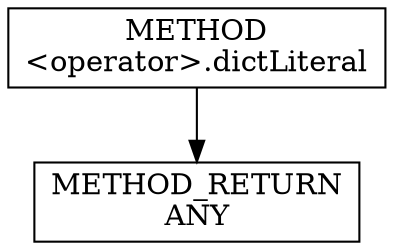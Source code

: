 digraph "&lt;operator&gt;.dictLiteral" {  
node [shape="rect"];  
"111669149741" [label = <METHOD<BR/>&lt;operator&gt;.dictLiteral> ]
"128849018925" [label = <METHOD_RETURN<BR/>ANY> ]
  "111669149741" -> "128849018925" 
}
